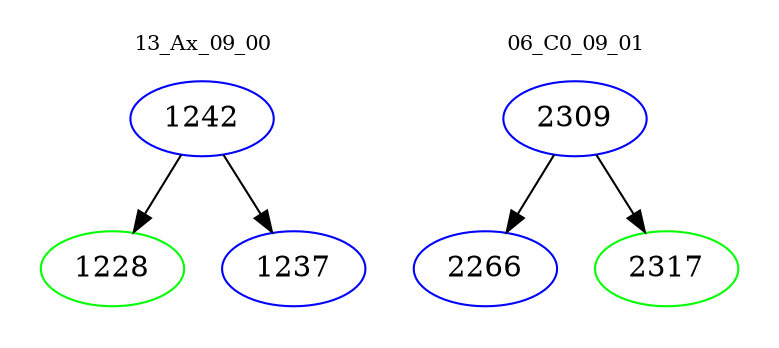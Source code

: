 digraph{
subgraph cluster_0 {
color = white
label = "13_Ax_09_00";
fontsize=10;
T0_1242 [label="1242", color="blue"]
T0_1242 -> T0_1228 [color="black"]
T0_1228 [label="1228", color="green"]
T0_1242 -> T0_1237 [color="black"]
T0_1237 [label="1237", color="blue"]
}
subgraph cluster_1 {
color = white
label = "06_C0_09_01";
fontsize=10;
T1_2309 [label="2309", color="blue"]
T1_2309 -> T1_2266 [color="black"]
T1_2266 [label="2266", color="blue"]
T1_2309 -> T1_2317 [color="black"]
T1_2317 [label="2317", color="green"]
}
}
